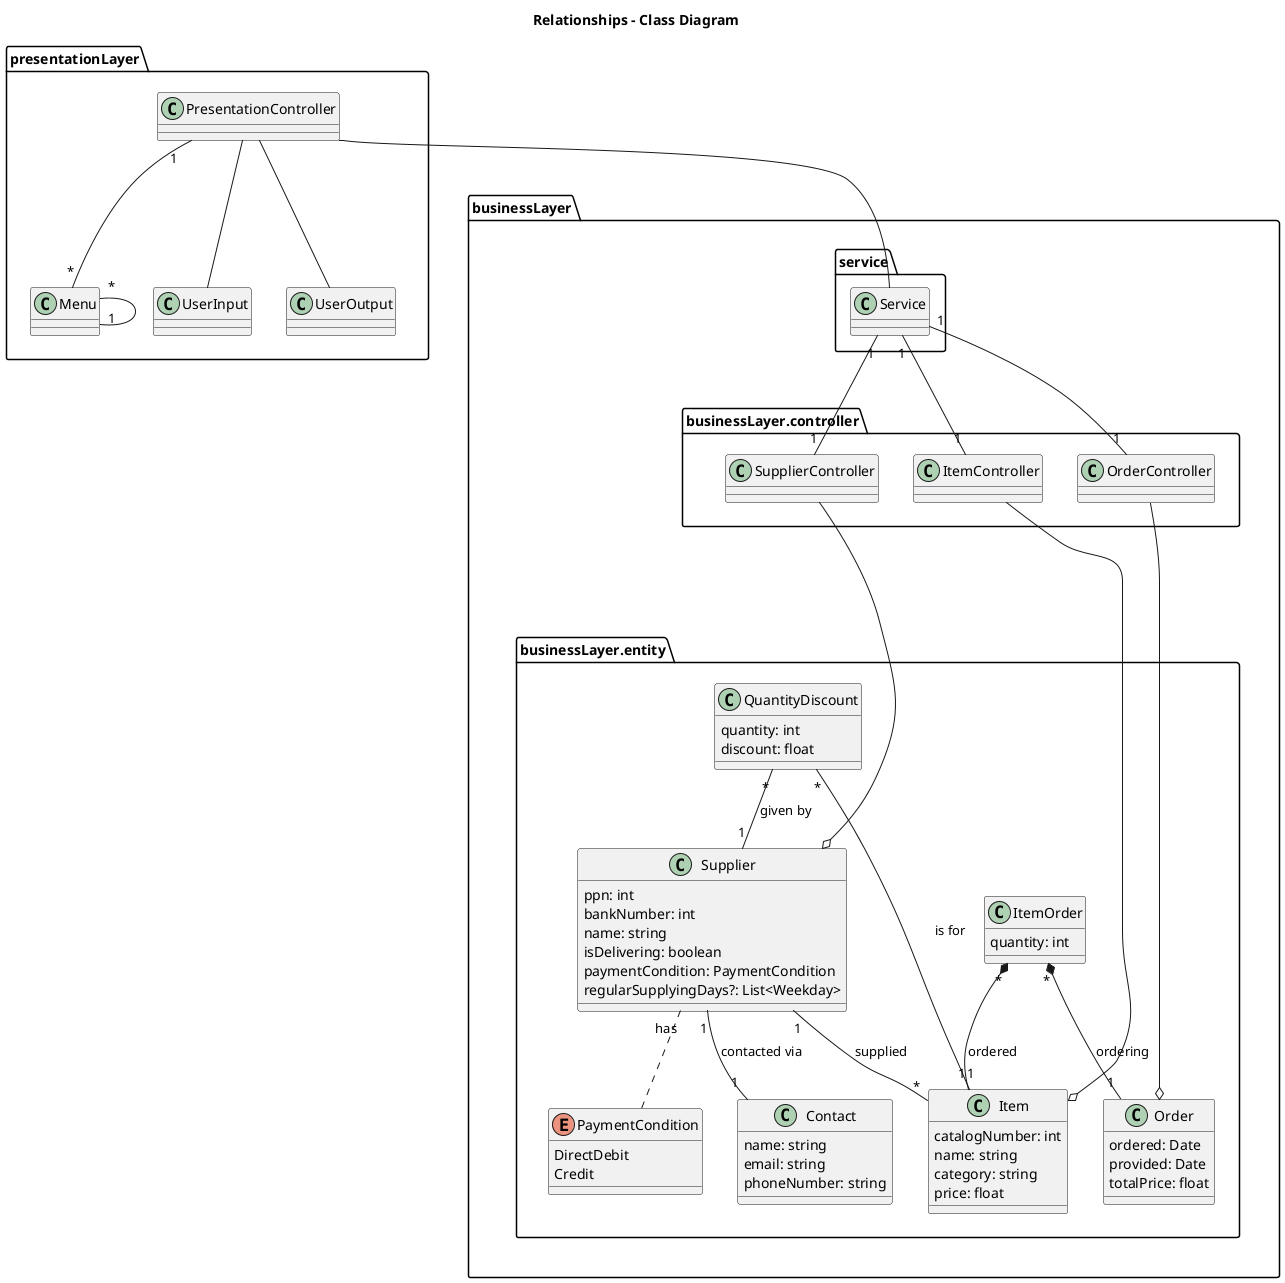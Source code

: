 @startuml

title Relationships - Class Diagram

package presentationLayer {
	class PresentationController
	class UserInput 
	class UserOutput
	class Menu
	
	PresentationController -- UserInput
	PresentationController -- UserOutput
	PresentationController "1" -- "*" Menu
	Menu "*" -- "1" Menu
	
}

package businessLayer {
	
	package businessLayer.entity as entity {
		enum PaymentCondition {
			DirectDebit
			Credit
		}
	
		class Supplier {
			ppn: int
			bankNumber: int
			name: string
			isDelivering: boolean
			paymentCondition: PaymentCondition
			regularSupplyingDays?: List<Weekday>
		}
		
		' note left of Supplier: "notice regularSupplyingDays is optional" '
		
		class Contact {
			name: string
			email: string
			phoneNumber: string
		}
		
		class Order {
			ordered: Date
			provided: Date
			totalPrice: float
		}
		
		class ItemOrder {
			quantity: int
		}
		
		class Item {
			catalogNumber: int
			name: string
			category: string
			price: float
		}
		
		class QuantityDiscount {
			quantity: int
			discount: float
		}
		
		Supplier "has" ..  PaymentCondition
		Supplier "1" -- "1" Contact: "contacted via"
		
		QuantityDiscount "*" -- "1" Item: "is for"
		QuantityDiscount "*" -- "1" Supplier: "given by"
		
		ItemOrder "*" *-- "1" Item: ordered
		ItemOrder "*" *-- "1" Order: ordering
		
		Supplier "1" -- "*" Item: supplied
	}
	
	package businessLayer.controller as ctrl {
		class SupplierController {
		
		}
		
		class OrderController {
		
		}
		
		class ItemController {
		
		}
		
		SupplierController --o Supplier
		ItemController --o Item
		OrderController --o Order
	}
	
	package businessLayer.service {
		class Service
		
		Service "1" -- "1" SupplierController
		Service "1" -- "1" OrderController
		Service "1" -- "1" ItemController
	}
	
	ctrl --[hidden]-> entity
}


	presentationLayer -[hidden]-> businessLayer
	PresentationController -d- Service

@enduml